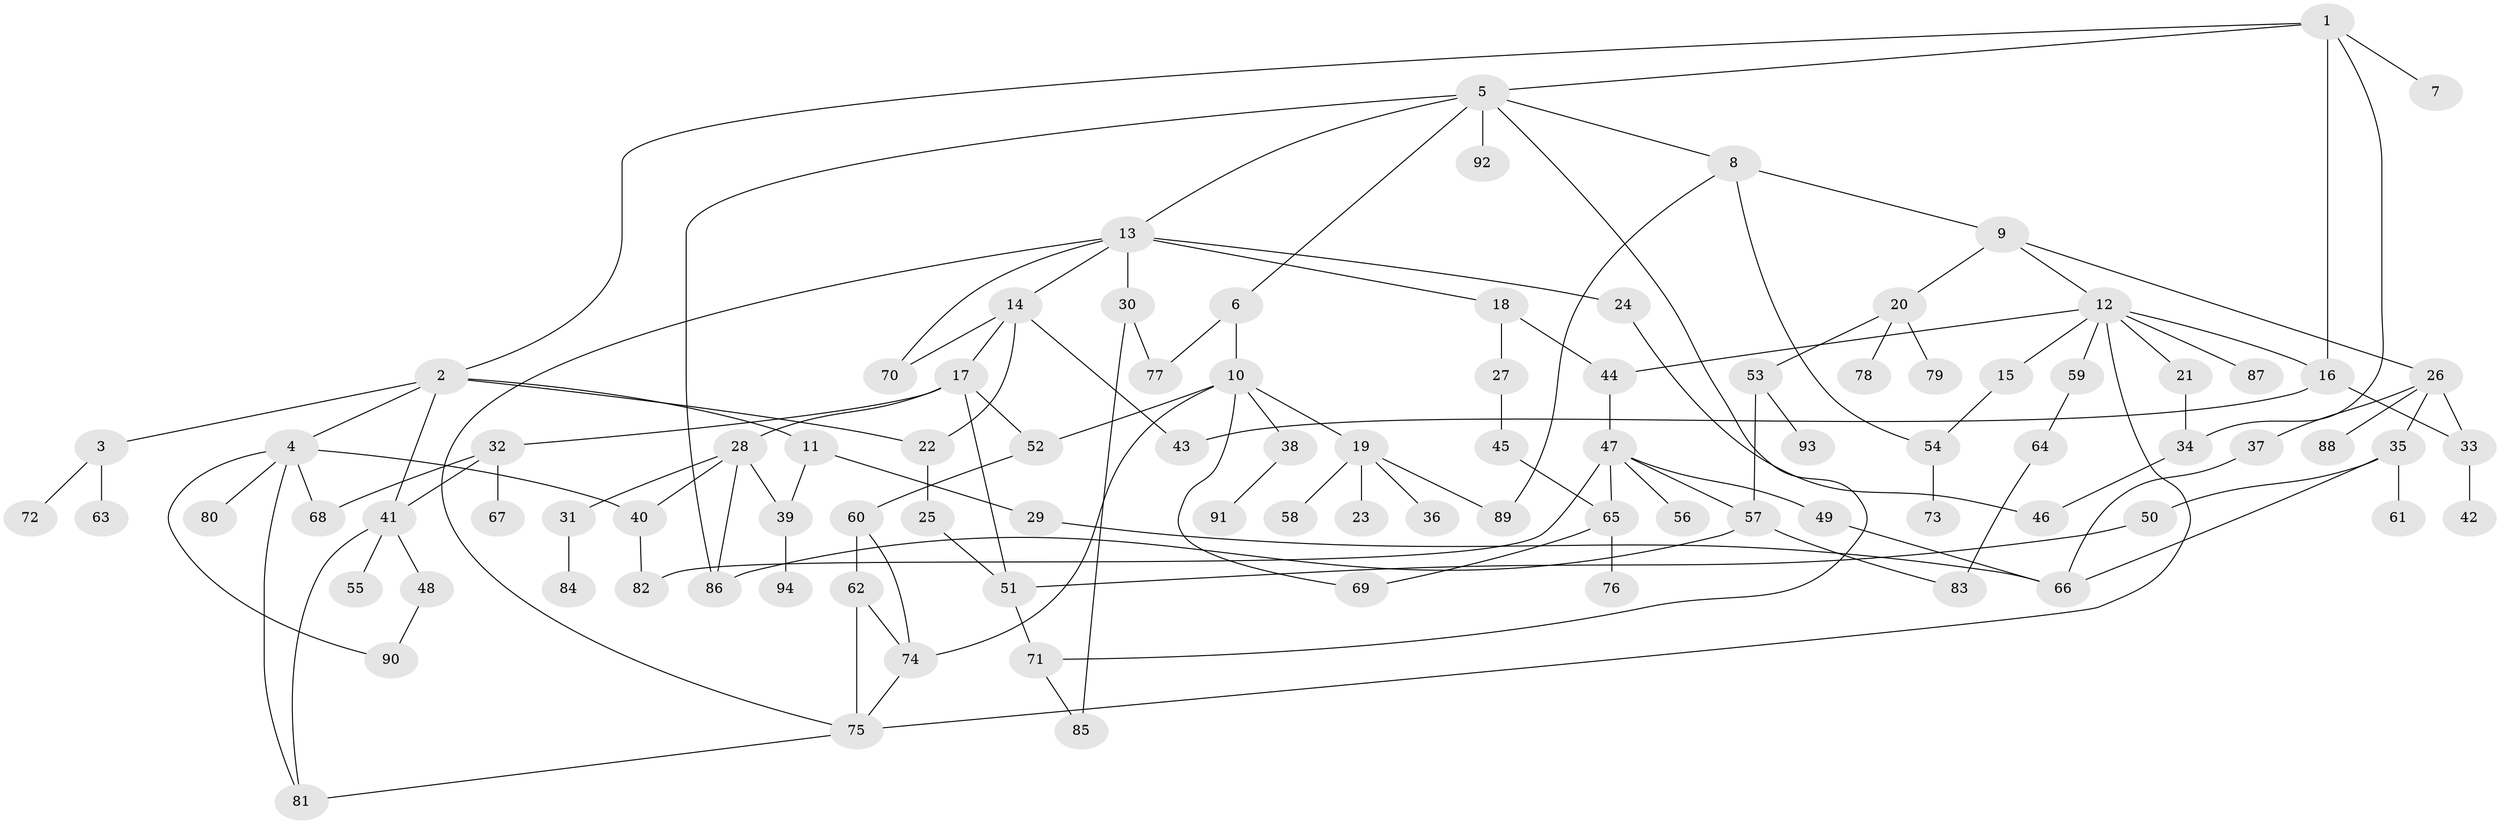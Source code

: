 // coarse degree distribution, {7: 0.05405405405405406, 6: 0.13513513513513514, 2: 0.1891891891891892, 1: 0.40540540540540543, 3: 0.13513513513513514, 4: 0.02702702702702703, 8: 0.02702702702702703, 12: 0.02702702702702703}
// Generated by graph-tools (version 1.1) at 2025/45/03/04/25 21:45:10]
// undirected, 94 vertices, 131 edges
graph export_dot {
graph [start="1"]
  node [color=gray90,style=filled];
  1;
  2;
  3;
  4;
  5;
  6;
  7;
  8;
  9;
  10;
  11;
  12;
  13;
  14;
  15;
  16;
  17;
  18;
  19;
  20;
  21;
  22;
  23;
  24;
  25;
  26;
  27;
  28;
  29;
  30;
  31;
  32;
  33;
  34;
  35;
  36;
  37;
  38;
  39;
  40;
  41;
  42;
  43;
  44;
  45;
  46;
  47;
  48;
  49;
  50;
  51;
  52;
  53;
  54;
  55;
  56;
  57;
  58;
  59;
  60;
  61;
  62;
  63;
  64;
  65;
  66;
  67;
  68;
  69;
  70;
  71;
  72;
  73;
  74;
  75;
  76;
  77;
  78;
  79;
  80;
  81;
  82;
  83;
  84;
  85;
  86;
  87;
  88;
  89;
  90;
  91;
  92;
  93;
  94;
  1 -- 2;
  1 -- 5;
  1 -- 7;
  1 -- 34;
  1 -- 16;
  2 -- 3;
  2 -- 4;
  2 -- 11;
  2 -- 41;
  2 -- 22;
  3 -- 63;
  3 -- 72;
  4 -- 80;
  4 -- 81;
  4 -- 90;
  4 -- 40;
  4 -- 68;
  5 -- 6;
  5 -- 8;
  5 -- 13;
  5 -- 92;
  5 -- 71;
  5 -- 86;
  6 -- 10;
  6 -- 77;
  8 -- 9;
  8 -- 54;
  8 -- 89;
  9 -- 12;
  9 -- 20;
  9 -- 26;
  10 -- 19;
  10 -- 38;
  10 -- 52;
  10 -- 69;
  10 -- 74;
  11 -- 29;
  11 -- 39;
  12 -- 15;
  12 -- 16;
  12 -- 21;
  12 -- 59;
  12 -- 87;
  12 -- 44;
  12 -- 75;
  13 -- 14;
  13 -- 18;
  13 -- 24;
  13 -- 30;
  13 -- 70;
  13 -- 75;
  14 -- 17;
  14 -- 22;
  14 -- 43;
  14 -- 70;
  15 -- 54;
  16 -- 33;
  16 -- 43;
  17 -- 28;
  17 -- 32;
  17 -- 51;
  17 -- 52;
  18 -- 27;
  18 -- 44;
  19 -- 23;
  19 -- 36;
  19 -- 58;
  19 -- 89;
  20 -- 53;
  20 -- 78;
  20 -- 79;
  21 -- 34;
  22 -- 25;
  24 -- 46;
  25 -- 51;
  26 -- 33;
  26 -- 35;
  26 -- 37;
  26 -- 88;
  27 -- 45;
  28 -- 31;
  28 -- 40;
  28 -- 86;
  28 -- 39;
  29 -- 66;
  30 -- 85;
  30 -- 77;
  31 -- 84;
  32 -- 67;
  32 -- 68;
  32 -- 41;
  33 -- 42;
  34 -- 46;
  35 -- 50;
  35 -- 61;
  35 -- 66;
  37 -- 66;
  38 -- 91;
  39 -- 94;
  40 -- 82;
  41 -- 48;
  41 -- 55;
  41 -- 81;
  44 -- 47;
  45 -- 65;
  47 -- 49;
  47 -- 56;
  47 -- 57;
  47 -- 65;
  47 -- 82;
  48 -- 90;
  49 -- 66;
  50 -- 51;
  51 -- 71;
  52 -- 60;
  53 -- 93;
  53 -- 57;
  54 -- 73;
  57 -- 86;
  57 -- 83;
  59 -- 64;
  60 -- 62;
  60 -- 74;
  62 -- 74;
  62 -- 75;
  64 -- 83;
  65 -- 76;
  65 -- 69;
  71 -- 85;
  74 -- 75;
  75 -- 81;
}
